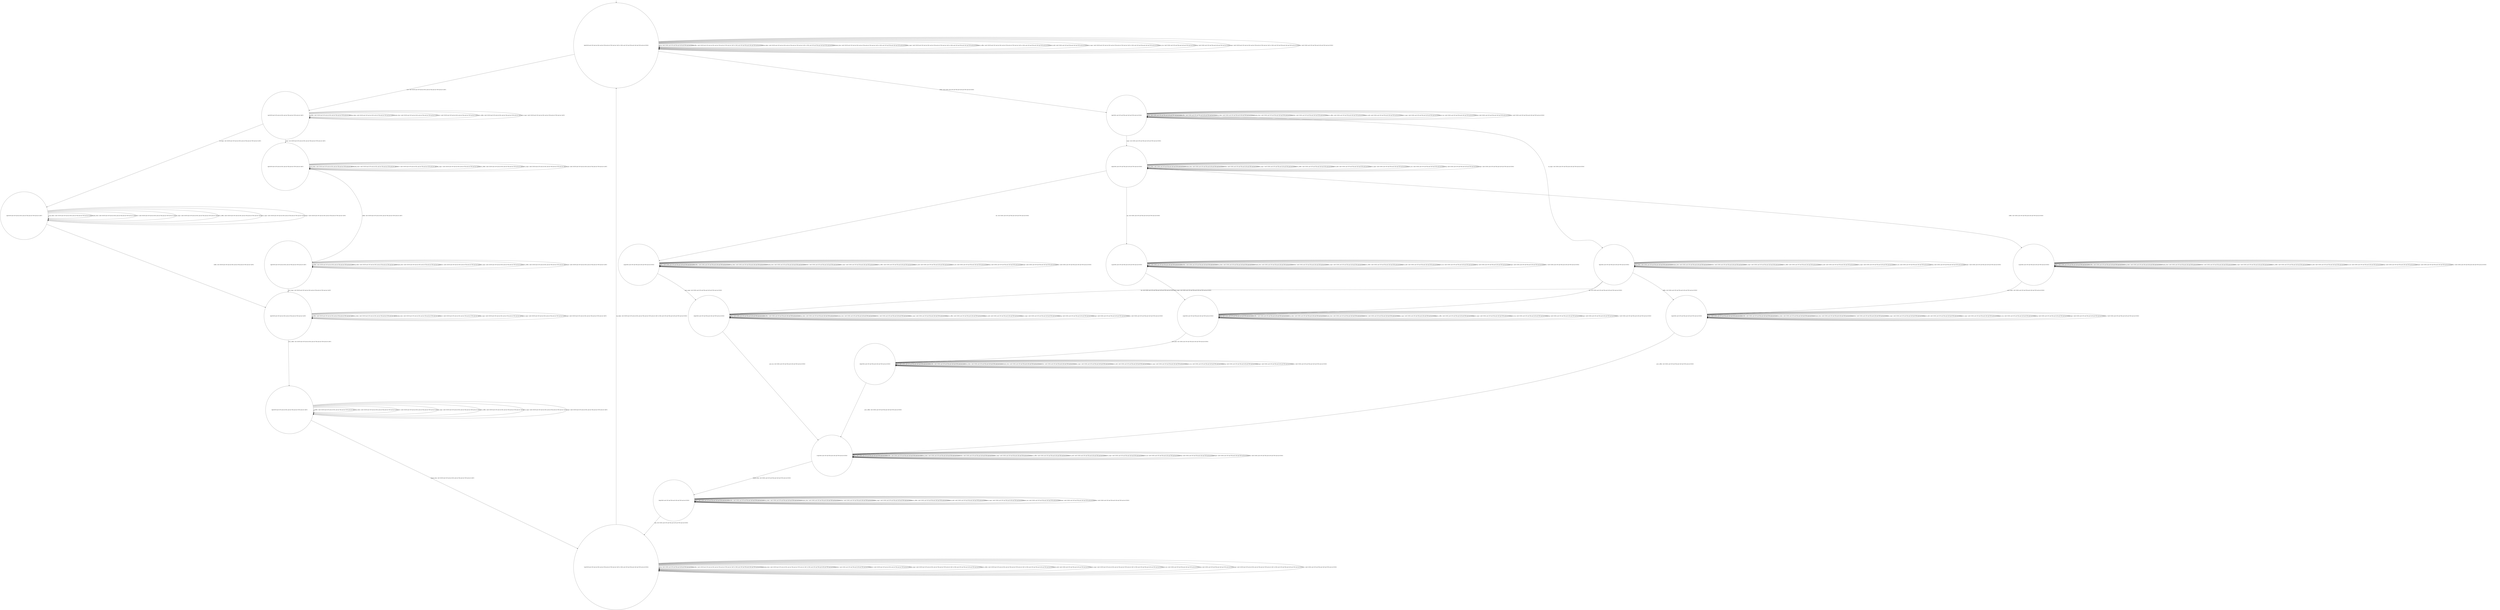 digraph g {
	edge [lblstyle="above, sloped"];
	s0 [shape="circle" label="0@[((EUR and COF and not DOL and not TEA and not TON and not CAP) or (DOL and COF and TEA and CAP and TON and not EUR))]"];
	s1 [shape="circle" label="1@[((EUR and COF and not DOL and not TEA and not TON and not CAP))]"];
	s2 [shape="circle" label="2@[((EUR and COF and not DOL and not TEA and not TON and not CAP))]"];
	s3 [shape="circle" label="3@[((EUR and COF and not DOL and not TEA and not TON and not CAP))]"];
	s4 [shape="circle" label="4@[((EUR and COF and not DOL and not TEA and not TON and not CAP))]"];
	s5 [shape="circle" label="5@[((EUR and COF and not DOL and not TEA and not TON and not CAP))]"];
	s6 [shape="circle" label="6@[((EUR and COF and not DOL and not TEA and not TON and not CAP))]"];
	s7 [shape="circle" label="7@[((EUR and COF and not DOL and not TEA and not TON and not CAP) or (DOL and COF and TEA and CAP and TON and not EUR))]"];
	s8 [shape="circle" label="8@[((DOL and COF and TEA and CAP and TON and not EUR))]"];
	s9 [shape="circle" label="9@[((DOL and COF and TEA and CAP and TON and not EUR))]"];
	s10 [shape="circle" label="10@[((DOL and COF and TEA and CAP and TON and not EUR))]"];
	s11 [shape="circle" label="11@[((DOL and COF and TEA and CAP and TON and not EUR))]"];
	s12 [shape="circle" label="12@[((DOL and COF and TEA and CAP and TON and not EUR))]"];
	s13 [shape="circle" label="13@[((DOL and COF and TEA and CAP and TON and not EUR))]"];
	s14 [shape="circle" label="14@[((DOL and COF and TEA and CAP and TON and not EUR))]"];
	s15 [shape="circle" label="15@[((DOL and COF and TEA and CAP and TON and not EUR))]"];
	s16 [shape="circle" label="16@[((DOL and COF and TEA and CAP and TON and not EUR))]"];
	s17 [shape="circle" label="17@[((DOL and COF and TEA and CAP and TON and not EUR))]"];
	s18 [shape="circle" label="18@[((DOL and COF and TEA and CAP and TON and not EUR))]"];
	s19 [shape="circle" label="19@[((DOL and COF and TEA and CAP and TON and not EUR))]"];
	s0 -> s0 [label="cap / nok() [((DOL and COF and TEA and CAP and TON and not EUR))]"];
	s0 -> s0 [label="coffee / nok() [((EUR and COF and not DOL and not TEA and not TON and not CAP) or (DOL and COF and TEA and CAP and TON and not EUR))]"];
	s0 -> s0 [label="cup_taken / nok() [((EUR and COF and not DOL and not TEA and not TON and not CAP) or (DOL and COF and TEA and CAP and TON and not EUR))]"];
	s0 -> s0 [label="display_done / nok() [((EUR and COF and not DOL and not TEA and not TON and not CAP) or (DOL and COF and TEA and CAP and TON and not EUR))]"];
	s0 -> s8 [label="dollar / ok() [((DOL and COF and TEA and CAP and TON and not EUR))]"];
	s0 -> s1 [label="euro / ok() [((EUR and COF and not DOL and not TEA and not TON and not CAP))]"];
	s0 -> s0 [label="no_sugar / nok() [((EUR and COF and not DOL and not TEA and not TON and not CAP) or (DOL and COF and TEA and CAP and TON and not EUR))]"];
	s0 -> s0 [label="pour_coffee / nok() [((EUR and COF and not DOL and not TEA and not TON and not CAP) or (DOL and COF and TEA and CAP and TON and not EUR))]"];
	s0 -> s0 [label="pour_milk / nok() [((DOL and COF and TEA and CAP and TON and not EUR))]"];
	s0 -> s0 [label="pour_sugar / nok() [((EUR and COF and not DOL and not TEA and not TON and not CAP) or (DOL and COF and TEA and CAP and TON and not EUR))]"];
	s0 -> s0 [label="pour_tea / nok() [((DOL and COF and TEA and CAP and TON and not EUR))]"];
	s0 -> s0 [label="ring / nok() [((DOL and COF and TEA and CAP and TON and not EUR))]"];
	s0 -> s0 [label="sugar / nok() [((EUR and COF and not DOL and not TEA and not TON and not CAP) or (DOL and COF and TEA and CAP and TON and not EUR))]"];
	s0 -> s0 [label="tea / nok() [((DOL and COF and TEA and CAP and TON and not EUR))]"];
	s1 -> s1 [label="coffee / nok() [((EUR and COF and not DOL and not TEA and not TON and not CAP))]"];
	s1 -> s1 [label="cup_taken / nok() [((EUR and COF and not DOL and not TEA and not TON and not CAP))]"];
	s1 -> s1 [label="display_done / nok() [((EUR and COF and not DOL and not TEA and not TON and not CAP))]"];
	s1 -> s1 [label="euro / nok() [((EUR and COF and not DOL and not TEA and not TON and not CAP))]"];
	s1 -> s2 [label="no_sugar / ok() [((EUR and COF and not DOL and not TEA and not TON and not CAP))]"];
	s1 -> s1 [label="pour_coffee / nok() [((EUR and COF and not DOL and not TEA and not TON and not CAP))]"];
	s1 -> s1 [label="pour_sugar / nok() [((EUR and COF and not DOL and not TEA and not TON and not CAP))]"];
	s1 -> s3 [label="sugar / ok() [((EUR and COF and not DOL and not TEA and not TON and not CAP))]"];
	s2 -> s5 [label="coffee / ok() [((EUR and COF and not DOL and not TEA and not TON and not CAP))]"];
	s2 -> s2 [label="cup_taken / nok() [((EUR and COF and not DOL and not TEA and not TON and not CAP))]"];
	s2 -> s2 [label="display_done / nok() [((EUR and COF and not DOL and not TEA and not TON and not CAP))]"];
	s2 -> s2 [label="euro / nok() [((EUR and COF and not DOL and not TEA and not TON and not CAP))]"];
	s2 -> s2 [label="no_sugar / nok() [((EUR and COF and not DOL and not TEA and not TON and not CAP))]"];
	s2 -> s2 [label="pour_coffee / nok() [((EUR and COF and not DOL and not TEA and not TON and not CAP))]"];
	s2 -> s2 [label="pour_sugar / nok() [((EUR and COF and not DOL and not TEA and not TON and not CAP))]"];
	s2 -> s2 [label="sugar / void() [((EUR and COF and not DOL and not TEA and not TON and not CAP))]"];
	s3 -> s4 [label="coffee / ok() [((EUR and COF and not DOL and not TEA and not TON and not CAP))]"];
	s3 -> s3 [label="cup_taken / nok() [((EUR and COF and not DOL and not TEA and not TON and not CAP))]"];
	s3 -> s3 [label="display_done / nok() [((EUR and COF and not DOL and not TEA and not TON and not CAP))]"];
	s3 -> s3 [label="euro / nok() [((EUR and COF and not DOL and not TEA and not TON and not CAP))]"];
	s3 -> s3 [label="no_sugar / void() [((EUR and COF and not DOL and not TEA and not TON and not CAP))]"];
	s3 -> s3 [label="pour_coffee / nok() [((EUR and COF and not DOL and not TEA and not TON and not CAP))]"];
	s3 -> s3 [label="pour_sugar / nok() [((EUR and COF and not DOL and not TEA and not TON and not CAP))]"];
	s3 -> s3 [label="sugar / nok() [((EUR and COF and not DOL and not TEA and not TON and not CAP))]"];
	s4 -> s4 [label="coffee / nok() [((EUR and COF and not DOL and not TEA and not TON and not CAP))]"];
	s4 -> s4 [label="cup_taken / nok() [((EUR and COF and not DOL and not TEA and not TON and not CAP))]"];
	s4 -> s4 [label="display_done / nok() [((EUR and COF and not DOL and not TEA and not TON and not CAP))]"];
	s4 -> s4 [label="euro / nok() [((EUR and COF and not DOL and not TEA and not TON and not CAP))]"];
	s4 -> s4 [label="no_sugar / nok() [((EUR and COF and not DOL and not TEA and not TON and not CAP))]"];
	s4 -> s4 [label="pour_coffee / nok() [((EUR and COF and not DOL and not TEA and not TON and not CAP))]"];
	s4 -> s5 [label="pour_sugar / ok() [((EUR and COF and not DOL and not TEA and not TON and not CAP))]"];
	s4 -> s4 [label="sugar / nok() [((EUR and COF and not DOL and not TEA and not TON and not CAP))]"];
	s5 -> s5 [label="coffee / nok() [((EUR and COF and not DOL and not TEA and not TON and not CAP))]"];
	s5 -> s5 [label="cup_taken / nok() [((EUR and COF and not DOL and not TEA and not TON and not CAP))]"];
	s5 -> s5 [label="display_done / nok() [((EUR and COF and not DOL and not TEA and not TON and not CAP))]"];
	s5 -> s5 [label="euro / nok() [((EUR and COF and not DOL and not TEA and not TON and not CAP))]"];
	s5 -> s5 [label="no_sugar / nok() [((EUR and COF and not DOL and not TEA and not TON and not CAP))]"];
	s5 -> s6 [label="pour_coffee / ok() [((EUR and COF and not DOL and not TEA and not TON and not CAP))]"];
	s5 -> s5 [label="pour_sugar / nok() [((EUR and COF and not DOL and not TEA and not TON and not CAP))]"];
	s5 -> s5 [label="sugar / nok() [((EUR and COF and not DOL and not TEA and not TON and not CAP))]"];
	s6 -> s6 [label="coffee / nok() [((EUR and COF and not DOL and not TEA and not TON and not CAP))]"];
	s6 -> s6 [label="cup_taken / nok() [((EUR and COF and not DOL and not TEA and not TON and not CAP))]"];
	s6 -> s7 [label="display_done / ok() [((EUR and COF and not DOL and not TEA and not TON and not CAP))]"];
	s6 -> s6 [label="euro / nok() [((EUR and COF and not DOL and not TEA and not TON and not CAP))]"];
	s6 -> s6 [label="no_sugar / nok() [((EUR and COF and not DOL and not TEA and not TON and not CAP))]"];
	s6 -> s6 [label="pour_coffee / nok() [((EUR and COF and not DOL and not TEA and not TON and not CAP))]"];
	s6 -> s6 [label="pour_sugar / nok() [((EUR and COF and not DOL and not TEA and not TON and not CAP))]"];
	s6 -> s6 [label="sugar / nok() [((EUR and COF and not DOL and not TEA and not TON and not CAP))]"];
	s7 -> s7 [label="cap / nok() [((DOL and COF and TEA and CAP and TON and not EUR))]"];
	s7 -> s7 [label="coffee / nok() [((EUR and COF and not DOL and not TEA and not TON and not CAP) or (DOL and COF and TEA and CAP and TON and not EUR))]"];
	s7 -> s0 [label="cup_taken / ok() [((EUR and COF and not DOL and not TEA and not TON and not CAP) or (DOL and COF and TEA and CAP and TON and not EUR))]"];
	s7 -> s7 [label="display_done / nok() [((EUR and COF and not DOL and not TEA and not TON and not CAP) or (DOL and COF and TEA and CAP and TON and not EUR))]"];
	s7 -> s7 [label="dollar / nok() [((DOL and COF and TEA and CAP and TON and not EUR))]"];
	s7 -> s7 [label="euro / nok() [((EUR and COF and not DOL and not TEA and not TON and not CAP))]"];
	s7 -> s7 [label="no_sugar / nok() [((EUR and COF and not DOL and not TEA and not TON and not CAP) or (DOL and COF and TEA and CAP and TON and not EUR))]"];
	s7 -> s7 [label="pour_coffee / nok() [((EUR and COF and not DOL and not TEA and not TON and not CAP) or (DOL and COF and TEA and CAP and TON and not EUR))]"];
	s7 -> s7 [label="pour_milk / nok() [((DOL and COF and TEA and CAP and TON and not EUR))]"];
	s7 -> s7 [label="pour_sugar / nok() [((EUR and COF and not DOL and not TEA and not TON and not CAP) or (DOL and COF and TEA and CAP and TON and not EUR))]"];
	s7 -> s7 [label="pour_tea / nok() [((DOL and COF and TEA and CAP and TON and not EUR))]"];
	s7 -> s7 [label="ring / nok() [((DOL and COF and TEA and CAP and TON and not EUR))]"];
	s7 -> s7 [label="sugar / nok() [((EUR and COF and not DOL and not TEA and not TON and not CAP) or (DOL and COF and TEA and CAP and TON and not EUR))]"];
	s7 -> s7 [label="tea / nok() [((DOL and COF and TEA and CAP and TON and not EUR))]"];
	s8 -> s8 [label="cap / nok() [((DOL and COF and TEA and CAP and TON and not EUR))]"];
	s8 -> s8 [label="coffee / nok() [((DOL and COF and TEA and CAP and TON and not EUR))]"];
	s8 -> s8 [label="cup_taken / nok() [((DOL and COF and TEA and CAP and TON and not EUR))]"];
	s8 -> s8 [label="display_done / nok() [((DOL and COF and TEA and CAP and TON and not EUR))]"];
	s8 -> s8 [label="dollar / nok() [((DOL and COF and TEA and CAP and TON and not EUR))]"];
	s8 -> s9 [label="no_sugar / ok() [((DOL and COF and TEA and CAP and TON and not EUR))]"];
	s8 -> s8 [label="pour_coffee / nok() [((DOL and COF and TEA and CAP and TON and not EUR))]"];
	s8 -> s8 [label="pour_milk / nok() [((DOL and COF and TEA and CAP and TON and not EUR))]"];
	s8 -> s8 [label="pour_sugar / nok() [((DOL and COF and TEA and CAP and TON and not EUR))]"];
	s8 -> s8 [label="pour_tea / nok() [((DOL and COF and TEA and CAP and TON and not EUR))]"];
	s8 -> s8 [label="ring / nok() [((DOL and COF and TEA and CAP and TON and not EUR))]"];
	s8 -> s10 [label="sugar / ok() [((DOL and COF and TEA and CAP and TON and not EUR))]"];
	s8 -> s8 [label="tea / nok() [((DOL and COF and TEA and CAP and TON and not EUR))]"];
	s9 -> s14 [label="cap / ok() [((DOL and COF and TEA and CAP and TON and not EUR))]"];
	s9 -> s15 [label="coffee / ok() [((DOL and COF and TEA and CAP and TON and not EUR))]"];
	s9 -> s9 [label="cup_taken / nok() [((DOL and COF and TEA and CAP and TON and not EUR))]"];
	s9 -> s9 [label="display_done / nok() [((DOL and COF and TEA and CAP and TON and not EUR))]"];
	s9 -> s9 [label="dollar / nok() [((DOL and COF and TEA and CAP and TON and not EUR))]"];
	s9 -> s9 [label="no_sugar / nok() [((DOL and COF and TEA and CAP and TON and not EUR))]"];
	s9 -> s9 [label="pour_coffee / nok() [((DOL and COF and TEA and CAP and TON and not EUR))]"];
	s9 -> s9 [label="pour_milk / nok() [((DOL and COF and TEA and CAP and TON and not EUR))]"];
	s9 -> s9 [label="pour_sugar / nok() [((DOL and COF and TEA and CAP and TON and not EUR))]"];
	s9 -> s9 [label="pour_tea / nok() [((DOL and COF and TEA and CAP and TON and not EUR))]"];
	s9 -> s9 [label="ring / nok() [((DOL and COF and TEA and CAP and TON and not EUR))]"];
	s9 -> s9 [label="sugar / void() [((DOL and COF and TEA and CAP and TON and not EUR))]"];
	s9 -> s16 [label="tea / ok() [((DOL and COF and TEA and CAP and TON and not EUR))]"];
	s10 -> s11 [label="cap / ok() [((DOL and COF and TEA and CAP and TON and not EUR))]"];
	s10 -> s12 [label="coffee / ok() [((DOL and COF and TEA and CAP and TON and not EUR))]"];
	s10 -> s10 [label="cup_taken / nok() [((DOL and COF and TEA and CAP and TON and not EUR))]"];
	s10 -> s10 [label="display_done / nok() [((DOL and COF and TEA and CAP and TON and not EUR))]"];
	s10 -> s10 [label="dollar / nok() [((DOL and COF and TEA and CAP and TON and not EUR))]"];
	s10 -> s10 [label="no_sugar / void() [((DOL and COF and TEA and CAP and TON and not EUR))]"];
	s10 -> s10 [label="pour_coffee / nok() [((DOL and COF and TEA and CAP and TON and not EUR))]"];
	s10 -> s10 [label="pour_milk / nok() [((DOL and COF and TEA and CAP and TON and not EUR))]"];
	s10 -> s10 [label="pour_sugar / nok() [((DOL and COF and TEA and CAP and TON and not EUR))]"];
	s10 -> s10 [label="pour_tea / nok() [((DOL and COF and TEA and CAP and TON and not EUR))]"];
	s10 -> s10 [label="ring / nok() [((DOL and COF and TEA and CAP and TON and not EUR))]"];
	s10 -> s10 [label="sugar / nok() [((DOL and COF and TEA and CAP and TON and not EUR))]"];
	s10 -> s13 [label="tea / ok() [((DOL and COF and TEA and CAP and TON and not EUR))]"];
	s11 -> s11 [label="cap / nok() [((DOL and COF and TEA and CAP and TON and not EUR))]"];
	s11 -> s11 [label="coffee / void() [((DOL and COF and TEA and CAP and TON and not EUR))]"];
	s11 -> s11 [label="cup_taken / nok() [((DOL and COF and TEA and CAP and TON and not EUR))]"];
	s11 -> s11 [label="display_done / nok() [((DOL and COF and TEA and CAP and TON and not EUR))]"];
	s11 -> s11 [label="dollar / nok() [((DOL and COF and TEA and CAP and TON and not EUR))]"];
	s11 -> s11 [label="no_sugar / nok() [((DOL and COF and TEA and CAP and TON and not EUR))]"];
	s11 -> s11 [label="pour_coffee / nok() [((DOL and COF and TEA and CAP and TON and not EUR))]"];
	s11 -> s11 [label="pour_milk / nok() [((DOL and COF and TEA and CAP and TON and not EUR))]"];
	s11 -> s14 [label="pour_sugar / ok() [((DOL and COF and TEA and CAP and TON and not EUR))]"];
	s11 -> s11 [label="pour_tea / nok() [((DOL and COF and TEA and CAP and TON and not EUR))]"];
	s11 -> s11 [label="ring / nok() [((DOL and COF and TEA and CAP and TON and not EUR))]"];
	s11 -> s11 [label="sugar / nok() [((DOL and COF and TEA and CAP and TON and not EUR))]"];
	s11 -> s11 [label="tea / void() [((DOL and COF and TEA and CAP and TON and not EUR))]"];
	s12 -> s12 [label="cap / void() [((DOL and COF and TEA and CAP and TON and not EUR))]"];
	s12 -> s12 [label="coffee / nok() [((DOL and COF and TEA and CAP and TON and not EUR))]"];
	s12 -> s12 [label="cup_taken / nok() [((DOL and COF and TEA and CAP and TON and not EUR))]"];
	s12 -> s12 [label="display_done / nok() [((DOL and COF and TEA and CAP and TON and not EUR))]"];
	s12 -> s12 [label="dollar / nok() [((DOL and COF and TEA and CAP and TON and not EUR))]"];
	s12 -> s12 [label="no_sugar / nok() [((DOL and COF and TEA and CAP and TON and not EUR))]"];
	s12 -> s12 [label="pour_coffee / nok() [((DOL and COF and TEA and CAP and TON and not EUR))]"];
	s12 -> s12 [label="pour_milk / nok() [((DOL and COF and TEA and CAP and TON and not EUR))]"];
	s12 -> s15 [label="pour_sugar / ok() [((DOL and COF and TEA and CAP and TON and not EUR))]"];
	s12 -> s12 [label="pour_tea / nok() [((DOL and COF and TEA and CAP and TON and not EUR))]"];
	s12 -> s12 [label="ring / nok() [((DOL and COF and TEA and CAP and TON and not EUR))]"];
	s12 -> s12 [label="sugar / nok() [((DOL and COF and TEA and CAP and TON and not EUR))]"];
	s12 -> s12 [label="tea / void() [((DOL and COF and TEA and CAP and TON and not EUR))]"];
	s13 -> s13 [label="cap / void() [((DOL and COF and TEA and CAP and TON and not EUR))]"];
	s13 -> s13 [label="coffee / void() [((DOL and COF and TEA and CAP and TON and not EUR))]"];
	s13 -> s13 [label="cup_taken / nok() [((DOL and COF and TEA and CAP and TON and not EUR))]"];
	s13 -> s13 [label="display_done / nok() [((DOL and COF and TEA and CAP and TON and not EUR))]"];
	s13 -> s13 [label="dollar / nok() [((DOL and COF and TEA and CAP and TON and not EUR))]"];
	s13 -> s13 [label="no_sugar / nok() [((DOL and COF and TEA and CAP and TON and not EUR))]"];
	s13 -> s13 [label="pour_coffee / nok() [((DOL and COF and TEA and CAP and TON and not EUR))]"];
	s13 -> s13 [label="pour_milk / nok() [((DOL and COF and TEA and CAP and TON and not EUR))]"];
	s13 -> s16 [label="pour_sugar / ok() [((DOL and COF and TEA and CAP and TON and not EUR))]"];
	s13 -> s13 [label="pour_tea / nok() [((DOL and COF and TEA and CAP and TON and not EUR))]"];
	s13 -> s13 [label="ring / nok() [((DOL and COF and TEA and CAP and TON and not EUR))]"];
	s13 -> s13 [label="sugar / nok() [((DOL and COF and TEA and CAP and TON and not EUR))]"];
	s13 -> s13 [label="tea / nok() [((DOL and COF and TEA and CAP and TON and not EUR))]"];
	s14 -> s14 [label="cap / nok() [((DOL and COF and TEA and CAP and TON and not EUR))]"];
	s14 -> s14 [label="coffee / void() [((DOL and COF and TEA and CAP and TON and not EUR))]"];
	s14 -> s14 [label="cup_taken / nok() [((DOL and COF and TEA and CAP and TON and not EUR))]"];
	s14 -> s14 [label="display_done / nok() [((DOL and COF and TEA and CAP and TON and not EUR))]"];
	s14 -> s14 [label="dollar / nok() [((DOL and COF and TEA and CAP and TON and not EUR))]"];
	s14 -> s14 [label="no_sugar / nok() [((DOL and COF and TEA and CAP and TON and not EUR))]"];
	s14 -> s14 [label="pour_coffee / nok() [((DOL and COF and TEA and CAP and TON and not EUR))]"];
	s14 -> s18 [label="pour_milk / ok() [((DOL and COF and TEA and CAP and TON and not EUR))]"];
	s14 -> s14 [label="pour_sugar / nok() [((DOL and COF and TEA and CAP and TON and not EUR))]"];
	s14 -> s14 [label="pour_tea / nok() [((DOL and COF and TEA and CAP and TON and not EUR))]"];
	s14 -> s14 [label="ring / nok() [((DOL and COF and TEA and CAP and TON and not EUR))]"];
	s14 -> s14 [label="sugar / nok() [((DOL and COF and TEA and CAP and TON and not EUR))]"];
	s14 -> s14 [label="tea / void() [((DOL and COF and TEA and CAP and TON and not EUR))]"];
	s15 -> s15 [label="cap / void() [((DOL and COF and TEA and CAP and TON and not EUR))]"];
	s15 -> s15 [label="coffee / nok() [((DOL and COF and TEA and CAP and TON and not EUR))]"];
	s15 -> s15 [label="cup_taken / nok() [((DOL and COF and TEA and CAP and TON and not EUR))]"];
	s15 -> s15 [label="display_done / nok() [((DOL and COF and TEA and CAP and TON and not EUR))]"];
	s15 -> s15 [label="dollar / nok() [((DOL and COF and TEA and CAP and TON and not EUR))]"];
	s15 -> s15 [label="no_sugar / nok() [((DOL and COF and TEA and CAP and TON and not EUR))]"];
	s15 -> s17 [label="pour_coffee / ok() [((DOL and COF and TEA and CAP and TON and not EUR))]"];
	s15 -> s15 [label="pour_milk / nok() [((DOL and COF and TEA and CAP and TON and not EUR))]"];
	s15 -> s15 [label="pour_sugar / nok() [((DOL and COF and TEA and CAP and TON and not EUR))]"];
	s15 -> s15 [label="pour_tea / nok() [((DOL and COF and TEA and CAP and TON and not EUR))]"];
	s15 -> s15 [label="ring / nok() [((DOL and COF and TEA and CAP and TON and not EUR))]"];
	s15 -> s15 [label="sugar / nok() [((DOL and COF and TEA and CAP and TON and not EUR))]"];
	s15 -> s15 [label="tea / void() [((DOL and COF and TEA and CAP and TON and not EUR))]"];
	s16 -> s16 [label="cap / void() [((DOL and COF and TEA and CAP and TON and not EUR))]"];
	s16 -> s16 [label="coffee / void() [((DOL and COF and TEA and CAP and TON and not EUR))]"];
	s16 -> s16 [label="cup_taken / nok() [((DOL and COF and TEA and CAP and TON and not EUR))]"];
	s16 -> s16 [label="display_done / nok() [((DOL and COF and TEA and CAP and TON and not EUR))]"];
	s16 -> s16 [label="dollar / nok() [((DOL and COF and TEA and CAP and TON and not EUR))]"];
	s16 -> s16 [label="no_sugar / nok() [((DOL and COF and TEA and CAP and TON and not EUR))]"];
	s16 -> s16 [label="pour_coffee / nok() [((DOL and COF and TEA and CAP and TON and not EUR))]"];
	s16 -> s16 [label="pour_milk / nok() [((DOL and COF and TEA and CAP and TON and not EUR))]"];
	s16 -> s16 [label="pour_sugar / nok() [((DOL and COF and TEA and CAP and TON and not EUR))]"];
	s16 -> s17 [label="pour_tea / ok() [((DOL and COF and TEA and CAP and TON and not EUR))]"];
	s16 -> s16 [label="ring / nok() [((DOL and COF and TEA and CAP and TON and not EUR))]"];
	s16 -> s16 [label="sugar / nok() [((DOL and COF and TEA and CAP and TON and not EUR))]"];
	s16 -> s16 [label="tea / nok() [((DOL and COF and TEA and CAP and TON and not EUR))]"];
	s17 -> s17 [label="cap / nok() [((DOL and COF and TEA and CAP and TON and not EUR))]"];
	s17 -> s17 [label="coffee / nok() [((DOL and COF and TEA and CAP and TON and not EUR))]"];
	s17 -> s17 [label="cup_taken / nok() [((DOL and COF and TEA and CAP and TON and not EUR))]"];
	s17 -> s19 [label="display_done / ok() [((DOL and COF and TEA and CAP and TON and not EUR))]"];
	s17 -> s17 [label="dollar / nok() [((DOL and COF and TEA and CAP and TON and not EUR))]"];
	s17 -> s17 [label="no_sugar / nok() [((DOL and COF and TEA and CAP and TON and not EUR))]"];
	s17 -> s17 [label="pour_coffee / nok() [((DOL and COF and TEA and CAP and TON and not EUR))]"];
	s17 -> s17 [label="pour_milk / nok() [((DOL and COF and TEA and CAP and TON and not EUR))]"];
	s17 -> s17 [label="pour_sugar / nok() [((DOL and COF and TEA and CAP and TON and not EUR))]"];
	s17 -> s17 [label="pour_tea / nok() [((DOL and COF and TEA and CAP and TON and not EUR))]"];
	s17 -> s17 [label="ring / nok() [((DOL and COF and TEA and CAP and TON and not EUR))]"];
	s17 -> s17 [label="sugar / nok() [((DOL and COF and TEA and CAP and TON and not EUR))]"];
	s17 -> s17 [label="tea / nok() [((DOL and COF and TEA and CAP and TON and not EUR))]"];
	s18 -> s18 [label="cap / nok() [((DOL and COF and TEA and CAP and TON and not EUR))]"];
	s18 -> s18 [label="coffee / nok() [((DOL and COF and TEA and CAP and TON and not EUR))]"];
	s18 -> s18 [label="cup_taken / nok() [((DOL and COF and TEA and CAP and TON and not EUR))]"];
	s18 -> s18 [label="display_done / nok() [((DOL and COF and TEA and CAP and TON and not EUR))]"];
	s18 -> s18 [label="dollar / nok() [((DOL and COF and TEA and CAP and TON and not EUR))]"];
	s18 -> s18 [label="no_sugar / nok() [((DOL and COF and TEA and CAP and TON and not EUR))]"];
	s18 -> s17 [label="pour_coffee / ok() [((DOL and COF and TEA and CAP and TON and not EUR))]"];
	s18 -> s18 [label="pour_milk / nok() [((DOL and COF and TEA and CAP and TON and not EUR))]"];
	s18 -> s18 [label="pour_sugar / nok() [((DOL and COF and TEA and CAP and TON and not EUR))]"];
	s18 -> s18 [label="pour_tea / nok() [((DOL and COF and TEA and CAP and TON and not EUR))]"];
	s18 -> s18 [label="ring / nok() [((DOL and COF and TEA and CAP and TON and not EUR))]"];
	s18 -> s18 [label="sugar / nok() [((DOL and COF and TEA and CAP and TON and not EUR))]"];
	s18 -> s18 [label="tea / nok() [((DOL and COF and TEA and CAP and TON and not EUR))]"];
	s19 -> s19 [label="cap / nok() [((DOL and COF and TEA and CAP and TON and not EUR))]"];
	s19 -> s19 [label="coffee / nok() [((DOL and COF and TEA and CAP and TON and not EUR))]"];
	s19 -> s19 [label="cup_taken / nok() [((DOL and COF and TEA and CAP and TON and not EUR))]"];
	s19 -> s19 [label="display_done / nok() [((DOL and COF and TEA and CAP and TON and not EUR))]"];
	s19 -> s19 [label="dollar / nok() [((DOL and COF and TEA and CAP and TON and not EUR))]"];
	s19 -> s19 [label="no_sugar / nok() [((DOL and COF and TEA and CAP and TON and not EUR))]"];
	s19 -> s19 [label="pour_coffee / nok() [((DOL and COF and TEA and CAP and TON and not EUR))]"];
	s19 -> s19 [label="pour_milk / nok() [((DOL and COF and TEA and CAP and TON and not EUR))]"];
	s19 -> s19 [label="pour_sugar / nok() [((DOL and COF and TEA and CAP and TON and not EUR))]"];
	s19 -> s19 [label="pour_tea / nok() [((DOL and COF and TEA and CAP and TON and not EUR))]"];
	s19 -> s7 [label="ring / ok() [((DOL and COF and TEA and CAP and TON and not EUR))]"];
	s19 -> s19 [label="sugar / nok() [((DOL and COF and TEA and CAP and TON and not EUR))]"];
	s19 -> s19 [label="tea / nok() [((DOL and COF and TEA and CAP and TON and not EUR))]"];
	__start0 [label="" shape="none" width="0" height="0"];
	__start0 -> s0;
}